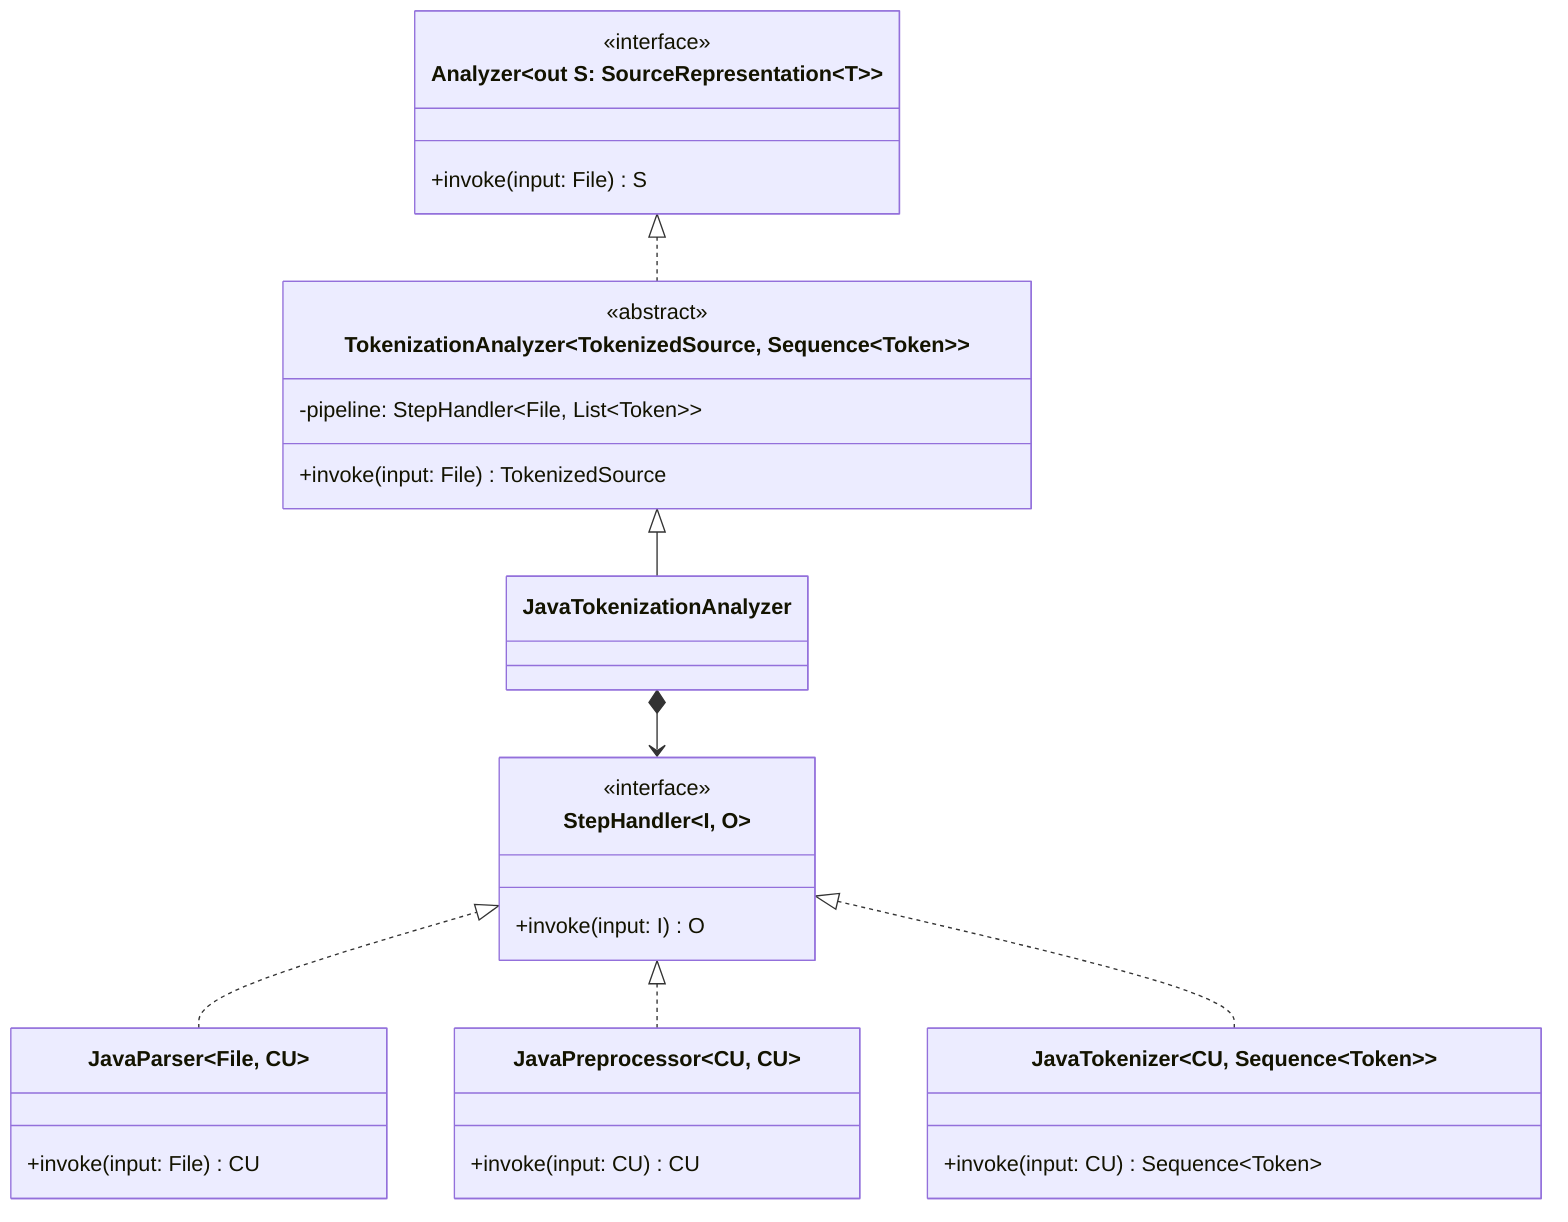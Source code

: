 classDiagram
direction BT
    class Analyzer~out S: SourceRepresentation<‎T‎>~ {
        <<interface>>
        +invoke(input: File) S
    }

    class TokenizationAnalyzer~TokenizedSource, Sequence<‎Token‎>~ {
        <<abstract>>
        -pipeline: StepHandler~File, List<‎Token‎>~
        +invoke(input: File) TokenizedSource
    }
    TokenizationAnalyzer ..|> Analyzer

    class StepHandler~I, O~ {
        <<interface>>
        +invoke(input: I) O
    }

    class JavaParser~File, CU~ {
        +invoke(input: File) CU
    }
    JavaParser ..|> StepHandler

    class JavaPreprocessor~CU, CU~ {
        +invoke(input: CU) CU
    }
    JavaPreprocessor ..|> StepHandler

    class JavaTokenizer~CU, Sequence<‎Token‎>~ {
        +invoke(input: CU) Sequence~Token~
    }
    JavaTokenizer ..|> StepHandler

    JavaTokenizationAnalyzer --|> TokenizationAnalyzer
    StepHandler <--* JavaTokenizationAnalyzer